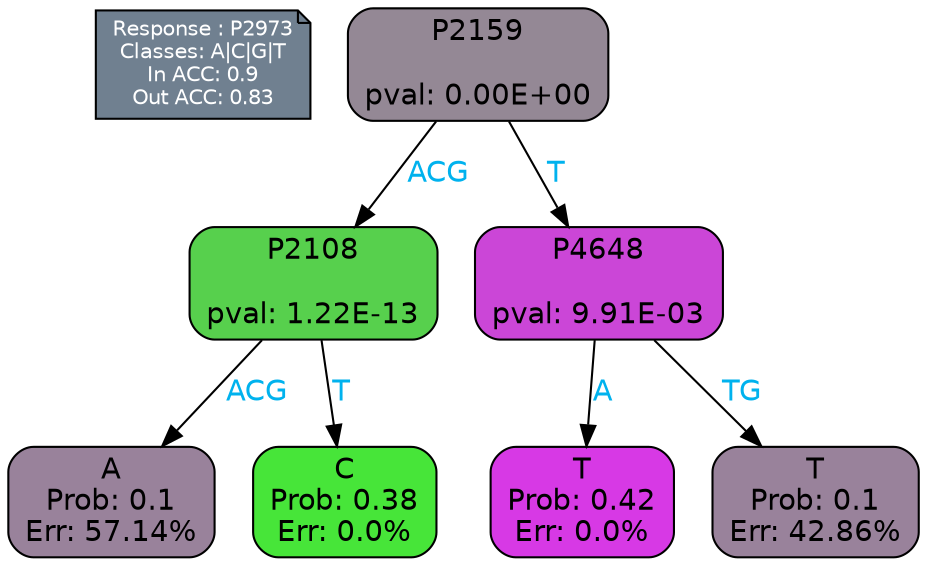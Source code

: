 digraph Tree {
node [shape=box, style="filled, rounded", color="black", fontname=helvetica] ;
graph [ranksep=equally, splines=polylines, bgcolor=transparent, dpi=600] ;
edge [fontname=helvetica] ;
LEGEND [label="Response : P2973
Classes: A|C|G|T
In ACC: 0.9
Out ACC: 0.83
",shape=note,align=left,style=filled,fillcolor="slategray",fontcolor="white",fontsize=10];1 [label="P2159

pval: 0.00E+00", fillcolor="#948895"] ;
2 [label="P2108

pval: 1.22E-13", fillcolor="#57d04d"] ;
3 [label="A
Prob: 0.1
Err: 57.14%", fillcolor="#99829b"] ;
4 [label="C
Prob: 0.38
Err: 0.0%", fillcolor="#47e539"] ;
5 [label="P4648

pval: 9.91E-03", fillcolor="#cb46d7"] ;
6 [label="T
Prob: 0.42
Err: 0.0%", fillcolor="#d739e5"] ;
7 [label="T
Prob: 0.1
Err: 42.86%", fillcolor="#99829b"] ;
1 -> 2 [label="ACG",fontcolor=deepskyblue2] ;
1 -> 5 [label="T",fontcolor=deepskyblue2] ;
2 -> 3 [label="ACG",fontcolor=deepskyblue2] ;
2 -> 4 [label="T",fontcolor=deepskyblue2] ;
5 -> 6 [label="A",fontcolor=deepskyblue2] ;
5 -> 7 [label="TG",fontcolor=deepskyblue2] ;
{rank = same; 3;4;6;7;}{rank = same; LEGEND;1;}}